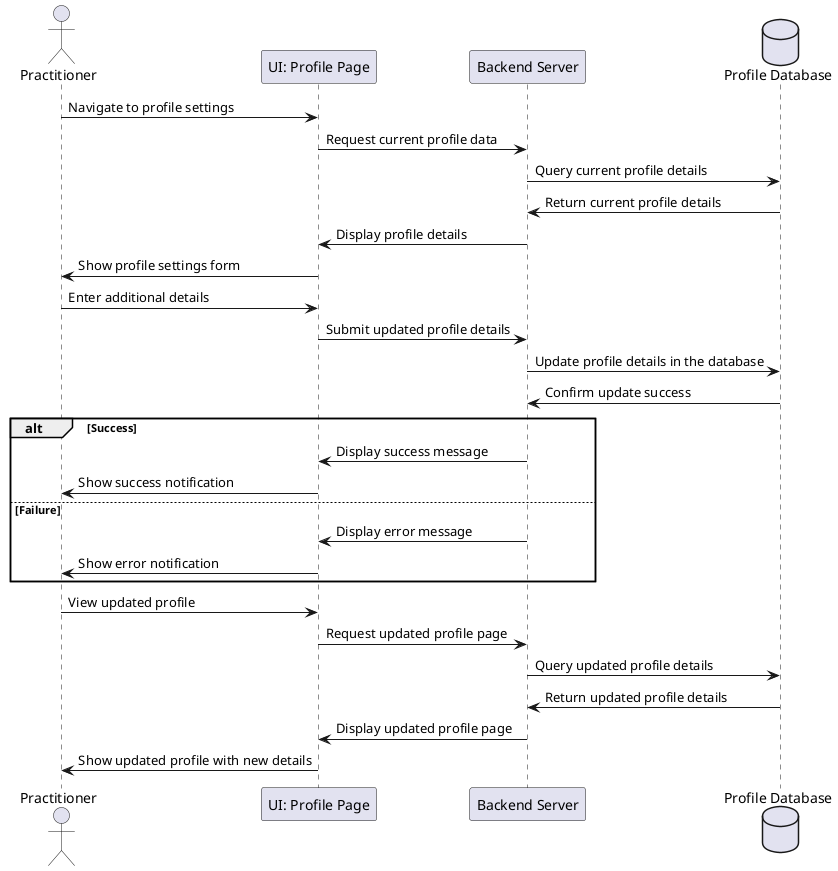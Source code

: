 
@startuml
actor Practitioner as user
participant "UI: Profile Page" as ui
participant "Backend Server" as server
database "Profile Database" as db

user -> ui : Navigate to profile settings
ui -> server : Request current profile data
server -> db : Query current profile details
db -> server : Return current profile details
server -> ui : Display profile details
ui -> user : Show profile settings form

user -> ui : Enter additional details
ui -> server : Submit updated profile details
server -> db : Update profile details in the database
db -> server : Confirm update success

alt Success
    server -> ui : Display success message
    ui -> user : Show success notification
else Failure
    server -> ui : Display error message
    ui -> user : Show error notification
end

user -> ui : View updated profile
ui -> server : Request updated profile page
server -> db : Query updated profile details
db -> server : Return updated profile details
server -> ui : Display updated profile page
ui -> user : Show updated profile with new details

@enduml
